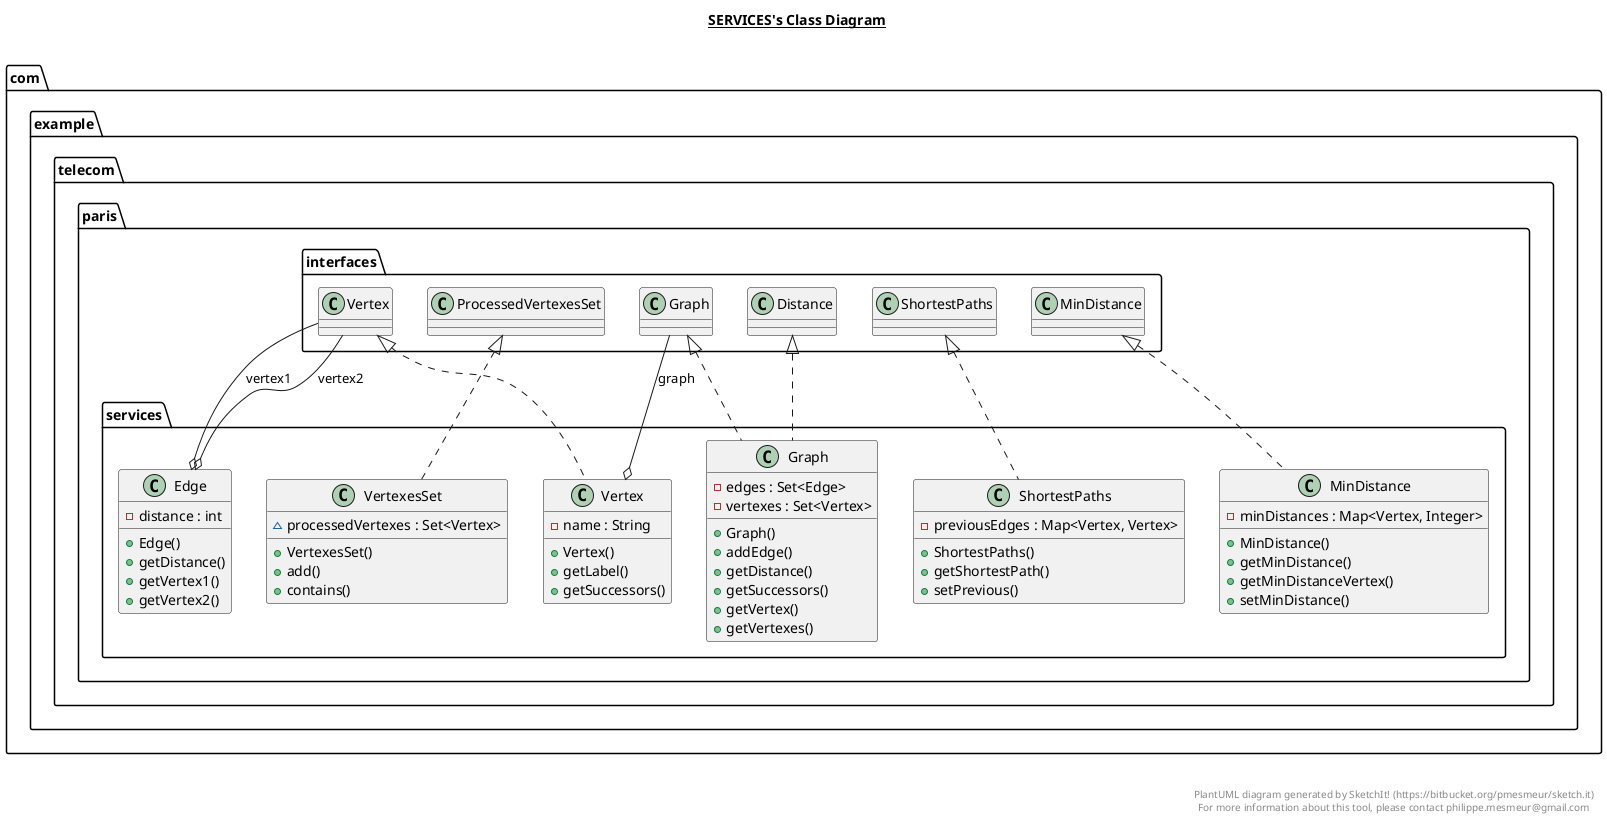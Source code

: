 @startuml

title __SERVICES's Class Diagram__\n

  namespace com.example.telecom.paris {
    namespace services {
      class com.example.telecom.paris.services.Edge {
          - distance : int
          + Edge()
          + getDistance()
          + getVertex1()
          + getVertex2()
      }
    }
  }
  

  namespace com.example.telecom.paris {
    namespace services {
      class com.example.telecom.paris.services.Graph {
          - edges : Set<Edge>
          - vertexes : Set<Vertex>
          + Graph()
          + addEdge()
          + getDistance()
          + getSuccessors()
          + getVertex()
          + getVertexes()
      }
    }
  }
  

  namespace com.example.telecom.paris {
    namespace services {
      class com.example.telecom.paris.services.MinDistance {
          - minDistances : Map<Vertex, Integer>
          + MinDistance()
          + getMinDistance()
          + getMinDistanceVertex()
          + setMinDistance()
      }
    }
  }
  

  namespace com.example.telecom.paris {
    namespace services {
      class com.example.telecom.paris.services.ShortestPaths {
          - previousEdges : Map<Vertex, Vertex>
          + ShortestPaths()
          + getShortestPath()
          + setPrevious()
      }
    }
  }
  

  namespace com.example.telecom.paris {
    namespace services {
      class com.example.telecom.paris.services.Vertex {
          - name : String
          + Vertex()
          + getLabel()
          + getSuccessors()
      }
    }
  }
  

  namespace com.example.telecom.paris {
    namespace services {
      class com.example.telecom.paris.services.VertexesSet {
          ~ processedVertexes : Set<Vertex>
          + VertexesSet()
          + add()
          + contains()
      }
    }
  }
  

  com.example.telecom.paris.services.Edge o-- com.example.telecom.paris.interfaces.Vertex : vertex1
  com.example.telecom.paris.services.Edge o-- com.example.telecom.paris.interfaces.Vertex : vertex2
  com.example.telecom.paris.services.Graph .up.|> com.example.telecom.paris.interfaces.Distance
  com.example.telecom.paris.services.Graph .up.|> com.example.telecom.paris.interfaces.Graph
  com.example.telecom.paris.services.MinDistance .up.|> com.example.telecom.paris.interfaces.MinDistance
  com.example.telecom.paris.services.ShortestPaths .up.|> com.example.telecom.paris.interfaces.ShortestPaths
  com.example.telecom.paris.services.Vertex .up.|> com.example.telecom.paris.interfaces.Vertex
  com.example.telecom.paris.services.Vertex o-- com.example.telecom.paris.interfaces.Graph : graph
  com.example.telecom.paris.services.VertexesSet .up.|> com.example.telecom.paris.interfaces.ProcessedVertexesSet


right footer


PlantUML diagram generated by SketchIt! (https://bitbucket.org/pmesmeur/sketch.it)
For more information about this tool, please contact philippe.mesmeur@gmail.com
endfooter

@enduml

